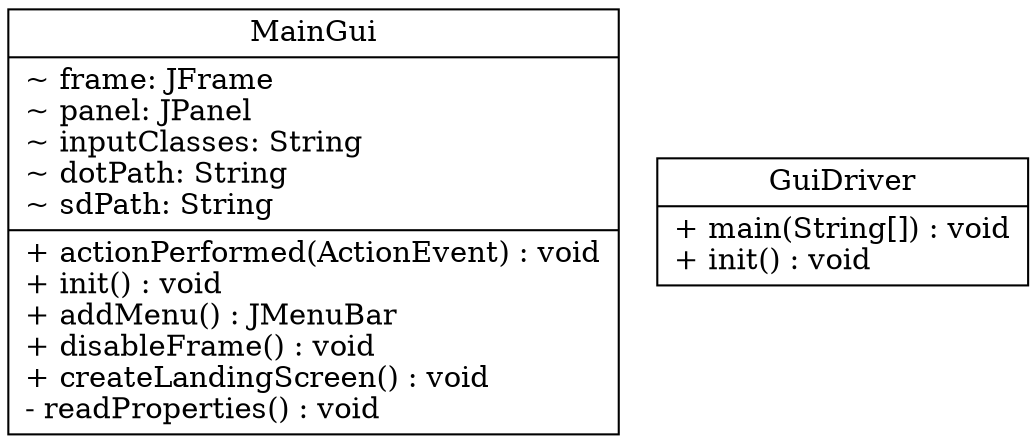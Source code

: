 digraph model{
rankdir = BT;
MainGui [
shape="record",
label = "{MainGui| ~ frame: JFrame\l~ panel: JPanel\l~ inputClasses: String\l~ dotPath: String\l~ sdPath: String\l|+ actionPerformed(ActionEvent) : void\l+ init() : void\l+ addMenu() : JMenuBar\l+ disableFrame() : void\l+ createLandingScreen() : void\l- readProperties() : void\l}"
];

GuiDriver [
shape="record",
label = "{GuiDriver| + main(String[]) : void\l+ init() : void\l}"
];

//writing relations between classes now
}